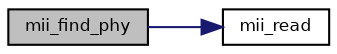digraph "mii_find_phy"
{
  bgcolor="transparent";
  edge [fontname="Helvetica",fontsize="8",labelfontname="Helvetica",labelfontsize="8"];
  node [fontname="Helvetica",fontsize="8",shape=record];
  rankdir="LR";
  Node2 [label="mii_find_phy",height=0.2,width=0.4,color="black", fillcolor="grey75", style="filled", fontcolor="black"];
  Node2 -> Node3 [color="midnightblue",fontsize="8",style="solid",fontname="Helvetica"];
  Node3 [label="mii_read",height=0.2,width=0.4,color="black",URL="$group___m_a_c.html#ga752399cc55bfe5a4a70e639fd6583a40",tooltip="Reads a PHY register. "];
}
